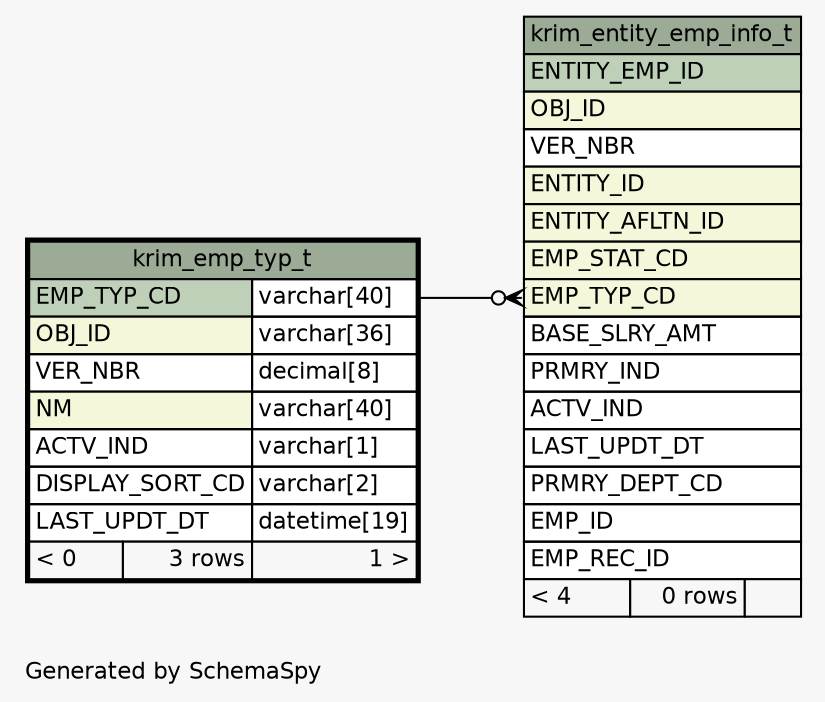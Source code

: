 // dot 2.28.0 on Mac OS X 10.7.2
// SchemaSpy rev 590
digraph "oneDegreeRelationshipsDiagram" {
  graph [
    rankdir="RL"
    bgcolor="#f7f7f7"
    label="\nGenerated by SchemaSpy"
    labeljust="l"
    nodesep="0.18"
    ranksep="0.46"
    fontname="Helvetica"
    fontsize="11"
  ];
  node [
    fontname="Helvetica"
    fontsize="11"
    shape="plaintext"
  ];
  edge [
    arrowsize="0.8"
  ];
  "krim_entity_emp_info_t":"EMP_TYP_CD":w -> "krim_emp_typ_t":"EMP_TYP_CD.type":e [arrowhead=none dir=back arrowtail=crowodot];
  "krim_emp_typ_t" [
    label=<
    <TABLE BORDER="2" CELLBORDER="1" CELLSPACING="0" BGCOLOR="#ffffff">
      <TR><TD COLSPAN="3" BGCOLOR="#9bab96" ALIGN="CENTER">krim_emp_typ_t</TD></TR>
      <TR><TD PORT="EMP_TYP_CD" COLSPAN="2" BGCOLOR="#bed1b8" ALIGN="LEFT">EMP_TYP_CD</TD><TD PORT="EMP_TYP_CD.type" ALIGN="LEFT">varchar[40]</TD></TR>
      <TR><TD PORT="OBJ_ID" COLSPAN="2" BGCOLOR="#f4f7da" ALIGN="LEFT">OBJ_ID</TD><TD PORT="OBJ_ID.type" ALIGN="LEFT">varchar[36]</TD></TR>
      <TR><TD PORT="VER_NBR" COLSPAN="2" ALIGN="LEFT">VER_NBR</TD><TD PORT="VER_NBR.type" ALIGN="LEFT">decimal[8]</TD></TR>
      <TR><TD PORT="NM" COLSPAN="2" BGCOLOR="#f4f7da" ALIGN="LEFT">NM</TD><TD PORT="NM.type" ALIGN="LEFT">varchar[40]</TD></TR>
      <TR><TD PORT="ACTV_IND" COLSPAN="2" ALIGN="LEFT">ACTV_IND</TD><TD PORT="ACTV_IND.type" ALIGN="LEFT">varchar[1]</TD></TR>
      <TR><TD PORT="DISPLAY_SORT_CD" COLSPAN="2" ALIGN="LEFT">DISPLAY_SORT_CD</TD><TD PORT="DISPLAY_SORT_CD.type" ALIGN="LEFT">varchar[2]</TD></TR>
      <TR><TD PORT="LAST_UPDT_DT" COLSPAN="2" ALIGN="LEFT">LAST_UPDT_DT</TD><TD PORT="LAST_UPDT_DT.type" ALIGN="LEFT">datetime[19]</TD></TR>
      <TR><TD ALIGN="LEFT" BGCOLOR="#f7f7f7">&lt; 0</TD><TD ALIGN="RIGHT" BGCOLOR="#f7f7f7">3 rows</TD><TD ALIGN="RIGHT" BGCOLOR="#f7f7f7">1 &gt;</TD></TR>
    </TABLE>>
    URL="krim_emp_typ_t.html"
    tooltip="krim_emp_typ_t"
  ];
  "krim_entity_emp_info_t" [
    label=<
    <TABLE BORDER="0" CELLBORDER="1" CELLSPACING="0" BGCOLOR="#ffffff">
      <TR><TD COLSPAN="3" BGCOLOR="#9bab96" ALIGN="CENTER">krim_entity_emp_info_t</TD></TR>
      <TR><TD PORT="ENTITY_EMP_ID" COLSPAN="3" BGCOLOR="#bed1b8" ALIGN="LEFT">ENTITY_EMP_ID</TD></TR>
      <TR><TD PORT="OBJ_ID" COLSPAN="3" BGCOLOR="#f4f7da" ALIGN="LEFT">OBJ_ID</TD></TR>
      <TR><TD PORT="VER_NBR" COLSPAN="3" ALIGN="LEFT">VER_NBR</TD></TR>
      <TR><TD PORT="ENTITY_ID" COLSPAN="3" BGCOLOR="#f4f7da" ALIGN="LEFT">ENTITY_ID</TD></TR>
      <TR><TD PORT="ENTITY_AFLTN_ID" COLSPAN="3" BGCOLOR="#f4f7da" ALIGN="LEFT">ENTITY_AFLTN_ID</TD></TR>
      <TR><TD PORT="EMP_STAT_CD" COLSPAN="3" BGCOLOR="#f4f7da" ALIGN="LEFT">EMP_STAT_CD</TD></TR>
      <TR><TD PORT="EMP_TYP_CD" COLSPAN="3" BGCOLOR="#f4f7da" ALIGN="LEFT">EMP_TYP_CD</TD></TR>
      <TR><TD PORT="BASE_SLRY_AMT" COLSPAN="3" ALIGN="LEFT">BASE_SLRY_AMT</TD></TR>
      <TR><TD PORT="PRMRY_IND" COLSPAN="3" ALIGN="LEFT">PRMRY_IND</TD></TR>
      <TR><TD PORT="ACTV_IND" COLSPAN="3" ALIGN="LEFT">ACTV_IND</TD></TR>
      <TR><TD PORT="LAST_UPDT_DT" COLSPAN="3" ALIGN="LEFT">LAST_UPDT_DT</TD></TR>
      <TR><TD PORT="PRMRY_DEPT_CD" COLSPAN="3" ALIGN="LEFT">PRMRY_DEPT_CD</TD></TR>
      <TR><TD PORT="EMP_ID" COLSPAN="3" ALIGN="LEFT">EMP_ID</TD></TR>
      <TR><TD PORT="EMP_REC_ID" COLSPAN="3" ALIGN="LEFT">EMP_REC_ID</TD></TR>
      <TR><TD ALIGN="LEFT" BGCOLOR="#f7f7f7">&lt; 4</TD><TD ALIGN="RIGHT" BGCOLOR="#f7f7f7">0 rows</TD><TD ALIGN="RIGHT" BGCOLOR="#f7f7f7">  </TD></TR>
    </TABLE>>
    URL="krim_entity_emp_info_t.html"
    tooltip="krim_entity_emp_info_t"
  ];
}
